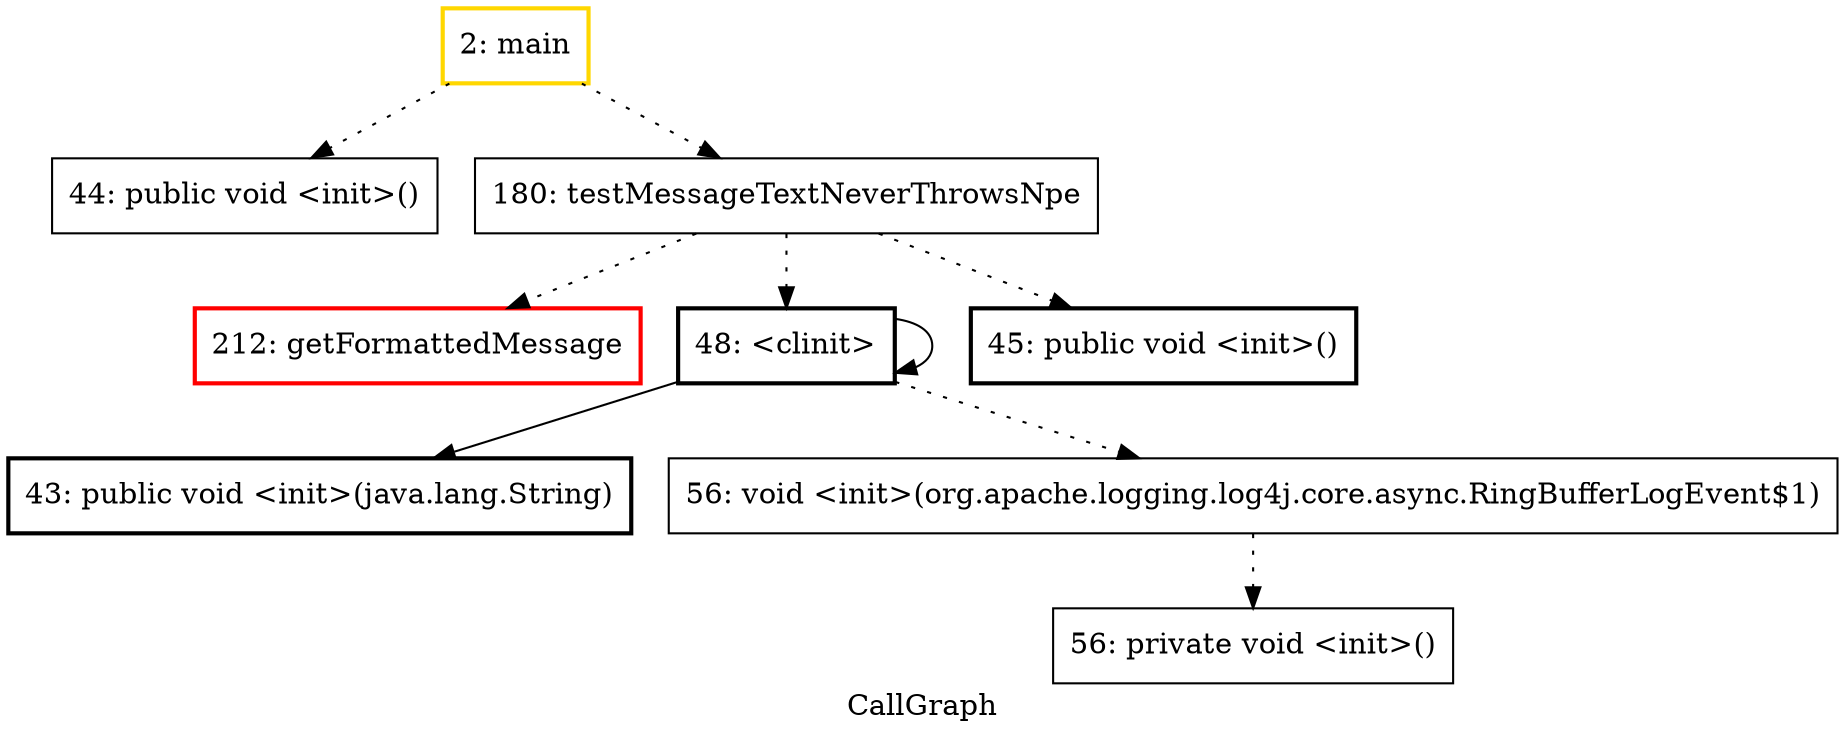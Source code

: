digraph "CallGraph" {
    label="CallGraph";
node [shape=box];
"2: main" [color=gold] [style=bold]
"212: getFormattedMessage" [color=red] [style=bold]
"44: public void <init>()"
"180: testMessageTextNeverThrowsNpe"
"48: <clinit>" [style=bold]
"45: public void <init>()" [style=bold]
"43: public void <init>(java.lang.String)" [style=bold]
"56: void <init>(org.apache.logging.log4j.core.async.RingBufferLogEvent$1)"
"56: private void <init>()"
"2: main"->"44: public void <init>()" [style=dotted];

"2: main"->"180: testMessageTextNeverThrowsNpe" [style=dotted];

"180: testMessageTextNeverThrowsNpe"->"48: <clinit>" [style=dotted];

"180: testMessageTextNeverThrowsNpe"->"212: getFormattedMessage" [style=dotted];

"180: testMessageTextNeverThrowsNpe"->"45: public void <init>()" [style=dotted];

"48: <clinit>"->"48: <clinit>";

"48: <clinit>"->"43: public void <init>(java.lang.String)";

"48: <clinit>"->"56: void <init>(org.apache.logging.log4j.core.async.RingBufferLogEvent$1)" [style=dotted];

"56: void <init>(org.apache.logging.log4j.core.async.RingBufferLogEvent$1)"->"56: private void <init>()" [style=dotted];

}